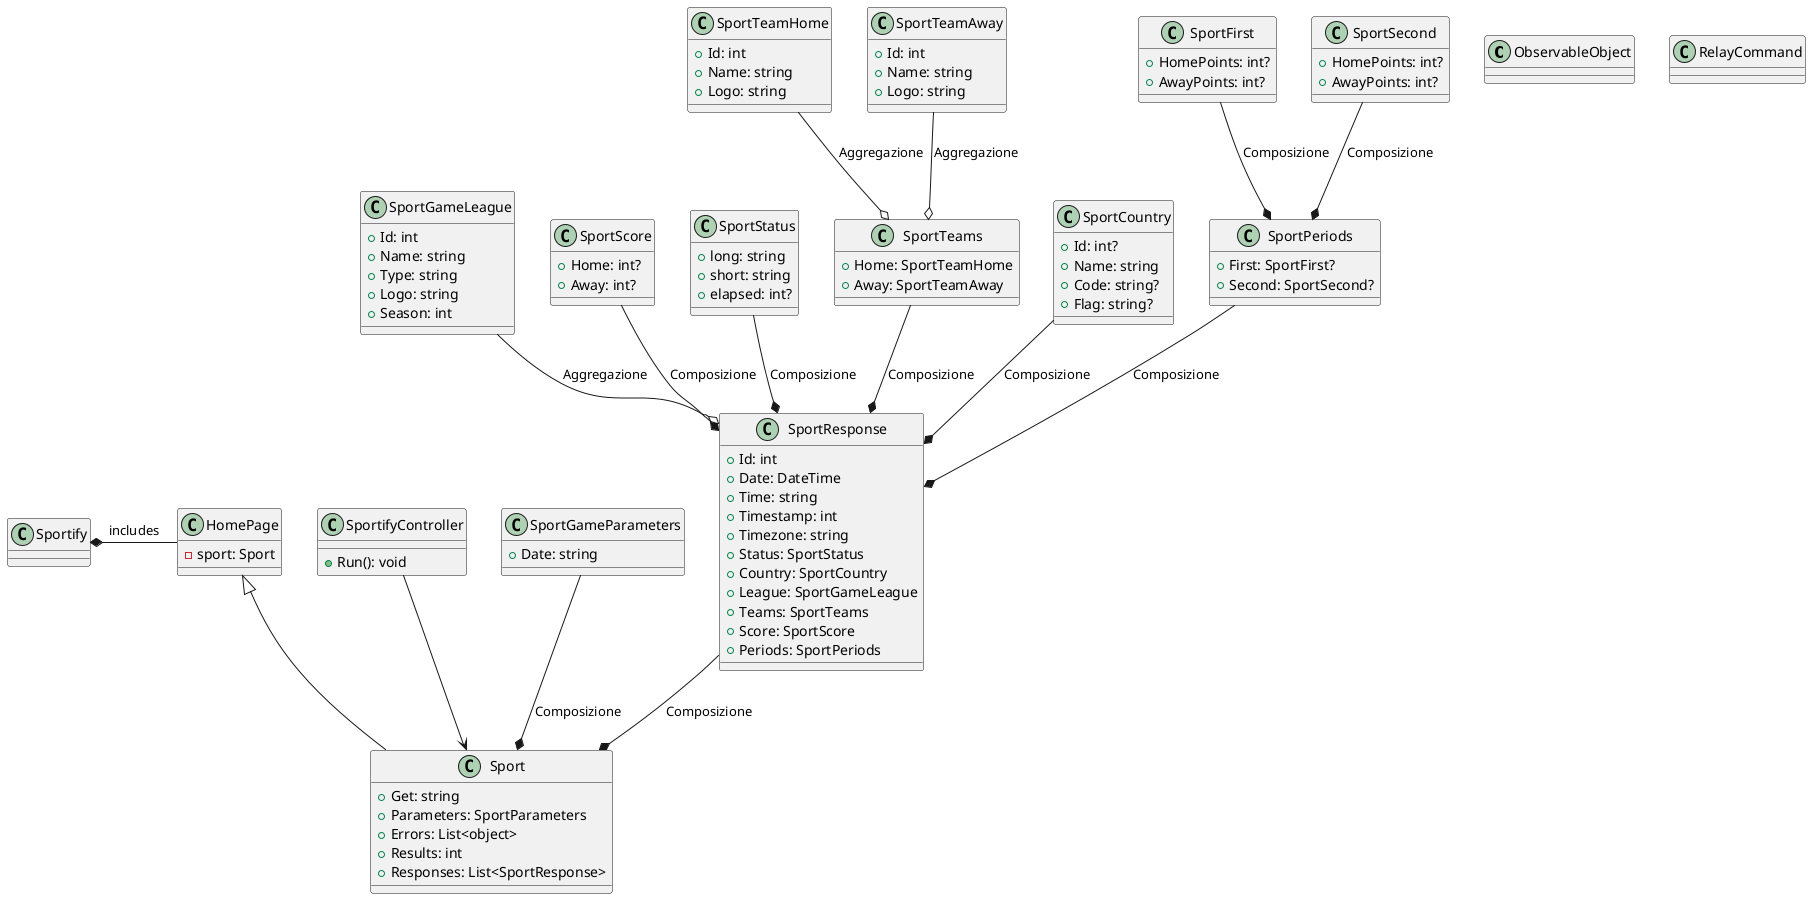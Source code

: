 @startuml

class ObservableObject {
}

class RelayCommand {
}

class SportifyController {
  + Run(): void
}

class HomePage {
  - sport: Sport
}

class Sport {
  + Get: string
  + Parameters: SportParameters
  + Errors: List<object>
  + Results: int
  + Responses: List<SportResponse>
}

class SportTeamHome {
  + Id: int
  + Name: string
  + Logo: string
}

class SportTeamAway {
  + Id: int
  + Name: string
  + Logo: string
}

class SportGameLeague {
  + Id: int
  + Name: string
  + Type: string
  + Logo: string
  + Season: int
}

class SportGameParameters {
  + Date: string
}

class SportResponse {
  + Id: int
  + Date: DateTime
  + Time: string
  + Timestamp: int
  + Timezone: string
  + Status: SportStatus
  + Country: SportCountry
  + League: SportGameLeague
  + Teams: SportTeams
  + Score: SportScore
  + Periods: SportPeriods
}

class SportScore {
  + Home: int?
  + Away: int?
}

class SportStatus {
  + long: string
  + short: string
  + elapsed: int?
}

class SportTeams {
  + Home: SportTeamHome
  + Away: SportTeamAway
}

class SportCountry {
  + Id: int?
  + Name: string
  + Code: string?
  + Flag: string?
}

class SportPeriods {
  + First: SportFirst?
  + Second: SportSecond?
}

class SportFirst {
  + HomePoints: int?
  + AwayPoints: int?
}

class SportSecond {
  + HomePoints: int?
  + AwayPoints: int?
}

SportTeamAway --o SportTeams : Aggregazione
SportTeamHome --o SportTeams : Aggregazione
SportGameLeague --o SportResponse : Aggregazione
SportGameParameters --* Sport : Composizione
SportResponse --* Sport : Composizione
SportScore --* SportResponse : Composizione
SportStatus --* SportResponse : Composizione
SportTeams --* SportResponse : Composizione
SportCountry --* SportResponse : Composizione
SportPeriods --* SportResponse : Composizione
SportFirst --* SportPeriods : Composizione
SportSecond --* SportPeriods : Composizione
Sportify *- HomePage : includes
HomePage <|-- Sport
SportifyController --> Sport

@enduml